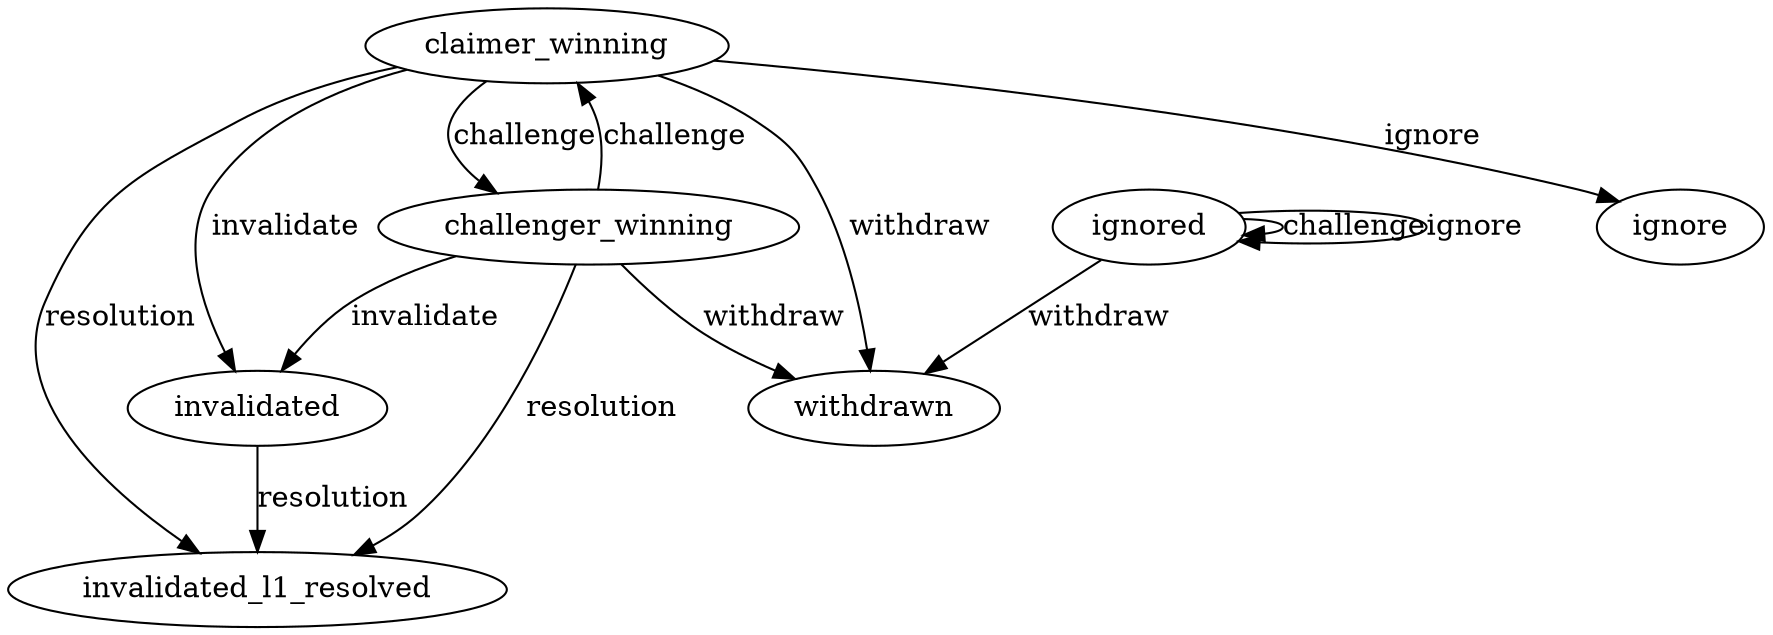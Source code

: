digraph claim_state_machine {
    node [] claimer_winning, challenger_winning, invalidated, invalidated_l1_resolved, ignored, withdrawn;

    claimer_winning -> challenger_winning [label = challenge];
    challenger_winning -> claimer_winning [label = challenge];
    ignored -> ignored [label = challenge];

    claimer_winning -> invalidated [label = invalidate];
    challenger_winning -> invalidated [label = invalidate];

    claimer_winning -> invalidated_l1_resolved [label = resolution];
    challenger_winning -> invalidated_l1_resolved [label = resolution];
    invalidated -> invalidated_l1_resolved [label = resolution];

    claimer_winning -> withdrawn [label = withdraw];
    challenger_winning -> withdrawn [label = withdraw];
    ignored -> withdrawn [label = withdraw];

    claimer_winning -> ignore [label = ignore];
    ignored -> ignored [label = ignore];
}
